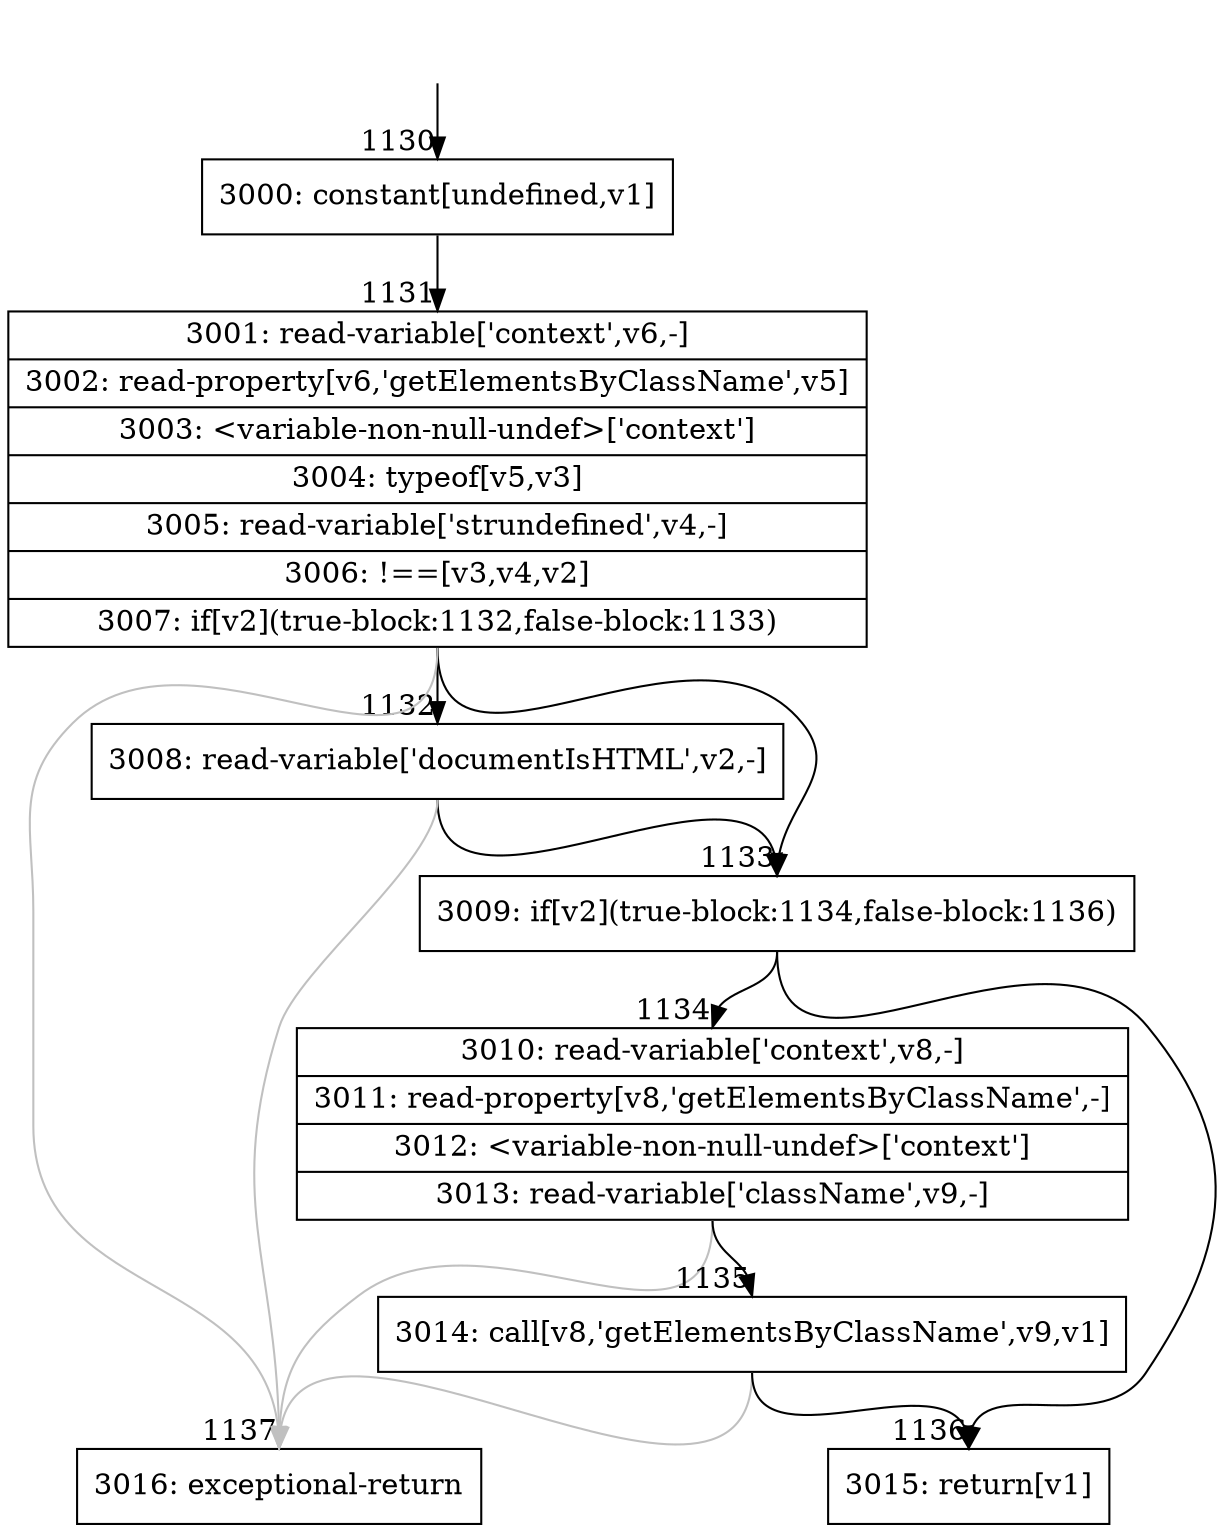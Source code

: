 digraph {
rankdir="TD"
BB_entry89[shape=none,label=""];
BB_entry89 -> BB1130 [tailport=s, headport=n, headlabel="    1130"]
BB1130 [shape=record label="{3000: constant[undefined,v1]}" ] 
BB1130 -> BB1131 [tailport=s, headport=n, headlabel="      1131"]
BB1131 [shape=record label="{3001: read-variable['context',v6,-]|3002: read-property[v6,'getElementsByClassName',v5]|3003: \<variable-non-null-undef\>['context']|3004: typeof[v5,v3]|3005: read-variable['strundefined',v4,-]|3006: !==[v3,v4,v2]|3007: if[v2](true-block:1132,false-block:1133)}" ] 
BB1131 -> BB1133 [tailport=s, headport=n, headlabel="      1133"]
BB1131 -> BB1132 [tailport=s, headport=n, headlabel="      1132"]
BB1131 -> BB1137 [tailport=s, headport=n, color=gray, headlabel="      1137"]
BB1132 [shape=record label="{3008: read-variable['documentIsHTML',v2,-]}" ] 
BB1132 -> BB1133 [tailport=s, headport=n]
BB1132 -> BB1137 [tailport=s, headport=n, color=gray]
BB1133 [shape=record label="{3009: if[v2](true-block:1134,false-block:1136)}" ] 
BB1133 -> BB1134 [tailport=s, headport=n, headlabel="      1134"]
BB1133 -> BB1136 [tailport=s, headport=n, headlabel="      1136"]
BB1134 [shape=record label="{3010: read-variable['context',v8,-]|3011: read-property[v8,'getElementsByClassName',-]|3012: \<variable-non-null-undef\>['context']|3013: read-variable['className',v9,-]}" ] 
BB1134 -> BB1135 [tailport=s, headport=n, headlabel="      1135"]
BB1134 -> BB1137 [tailport=s, headport=n, color=gray]
BB1135 [shape=record label="{3014: call[v8,'getElementsByClassName',v9,v1]}" ] 
BB1135 -> BB1136 [tailport=s, headport=n]
BB1135 -> BB1137 [tailport=s, headport=n, color=gray]
BB1136 [shape=record label="{3015: return[v1]}" ] 
BB1137 [shape=record label="{3016: exceptional-return}" ] 
}
